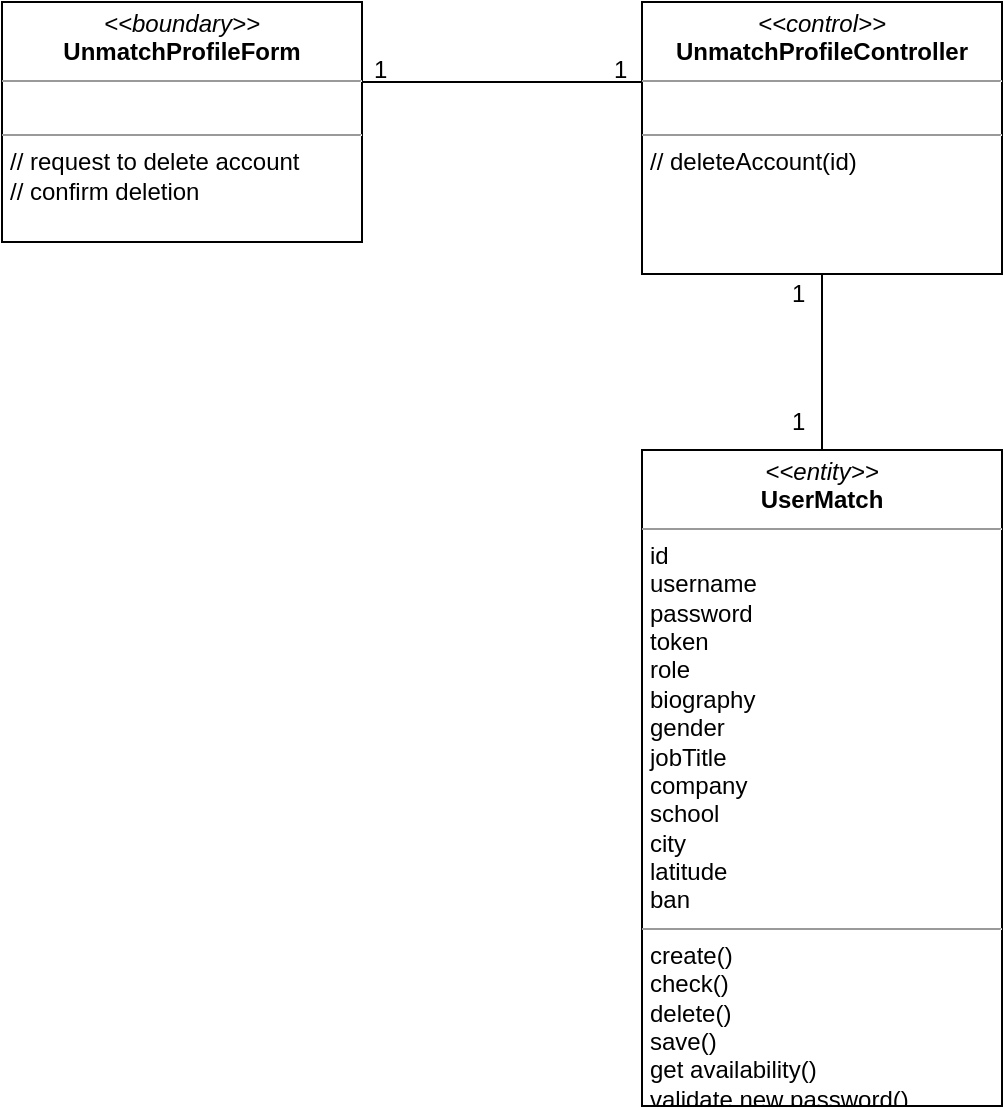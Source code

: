 <mxfile version="12.2.7" type="google" pages="1"><diagram id="nc45rWIu--dxIKSKCSLG" name="Page-1"><mxGraphModel dx="972" dy="534" grid="1" gridSize="8" guides="1" tooltips="1" connect="1" arrows="1" fold="1" page="1" pageScale="1" pageWidth="850" pageHeight="1100" math="0" shadow="0"><root><mxCell id="0"/><mxCell id="1" parent="0"/><mxCell id="NoUe57059lQJrPXfDK-P-1" value="&lt;p style=&quot;margin: 0px ; margin-top: 4px ; text-align: center&quot;&gt;&lt;i&gt;&amp;lt;&amp;lt;boundary&amp;gt;&amp;gt;&lt;/i&gt;&lt;br&gt;&lt;b&gt;UnmatchProfileForm&lt;/b&gt;&lt;/p&gt;&lt;hr size=&quot;1&quot;&gt;&lt;p style=&quot;margin: 0px ; margin-left: 4px&quot;&gt;&lt;font style=&quot;font-size: 6px&quot;&gt;&lt;br&gt;&lt;/font&gt;&lt;/p&gt;&lt;hr size=&quot;1&quot;&gt;&lt;p style=&quot;margin: 0px ; margin-left: 4px&quot;&gt;// request to delete account&lt;/p&gt;&lt;p style=&quot;margin: 0px ; margin-left: 4px&quot;&gt;// confirm deletion&lt;/p&gt;" style="verticalAlign=top;align=left;overflow=fill;fontSize=12;fontFamily=Helvetica;html=1;fillColor=#ffffff;" parent="1" vertex="1"><mxGeometry x="32" y="32" width="180" height="120" as="geometry"/></mxCell><mxCell id="NoUe57059lQJrPXfDK-P-3" value="&lt;p style=&quot;margin: 0px ; margin-top: 4px ; text-align: center&quot;&gt;&lt;i&gt;&amp;lt;&amp;lt;control&amp;gt;&amp;gt;&lt;/i&gt;&lt;br&gt;&lt;b&gt;UnmatchProfileController&lt;/b&gt;&lt;/p&gt;&lt;hr size=&quot;1&quot;&gt;&lt;p style=&quot;margin: 0px ; margin-left: 4px&quot;&gt;&lt;font style=&quot;font-size: 6px&quot;&gt;&lt;br&gt;&lt;/font&gt;&lt;/p&gt;&lt;hr size=&quot;1&quot;&gt;&lt;p style=&quot;margin: 0px ; margin-left: 4px&quot;&gt;// deleteAccount(id)&lt;/p&gt;" style="verticalAlign=top;align=left;overflow=fill;fontSize=12;fontFamily=Helvetica;html=1;fillColor=#ffffff;" parent="1" vertex="1"><mxGeometry x="352" y="32" width="180" height="136" as="geometry"/></mxCell><mxCell id="8ZyUbUmcFRbJx9lHxm7A-2" value="" style="endArrow=none;endFill=0;endSize=12;html=1;strokeWidth=1;" parent="1" edge="1"><mxGeometry width="160" relative="1" as="geometry"><mxPoint x="212" y="72" as="sourcePoint"/><mxPoint x="352" y="72" as="targetPoint"/></mxGeometry></mxCell><mxCell id="8ZyUbUmcFRbJx9lHxm7A-3" value="" style="endArrow=none;endFill=0;endSize=12;html=1;strokeWidth=1;exitX=0.5;exitY=1;exitDx=0;exitDy=0;entryX=0.5;entryY=0;entryDx=0;entryDy=0;" parent="1" source="NoUe57059lQJrPXfDK-P-3" edge="1"><mxGeometry width="160" relative="1" as="geometry"><mxPoint x="352" y="208" as="sourcePoint"/><mxPoint x="442" y="256" as="targetPoint"/></mxGeometry></mxCell><mxCell id="8ZyUbUmcFRbJx9lHxm7A-4" value="1" style="text;html=1;resizable=0;points=[];autosize=1;align=left;verticalAlign=top;spacingTop=-4;" parent="1" vertex="1"><mxGeometry x="216" y="56" width="16" height="24" as="geometry"/></mxCell><mxCell id="8ZyUbUmcFRbJx9lHxm7A-5" value="1" style="text;html=1;resizable=0;points=[];autosize=1;align=left;verticalAlign=top;spacingTop=-4;" parent="1" vertex="1"><mxGeometry x="336" y="56" width="16" height="24" as="geometry"/></mxCell><mxCell id="8ZyUbUmcFRbJx9lHxm7A-6" value="1" style="text;html=1;resizable=0;points=[];autosize=1;align=left;verticalAlign=top;spacingTop=-4;" parent="1" vertex="1"><mxGeometry x="425" y="168" width="16" height="24" as="geometry"/></mxCell><mxCell id="8ZyUbUmcFRbJx9lHxm7A-7" value="1" style="text;html=1;resizable=0;points=[];autosize=1;align=left;verticalAlign=top;spacingTop=-4;" parent="1" vertex="1"><mxGeometry x="425" y="232" width="16" height="24" as="geometry"/></mxCell><mxCell id="zi0pVS8HNmrhmgQdmO9C-1" value="&lt;p style=&quot;margin: 0px ; margin-top: 4px ; text-align: center&quot;&gt;&lt;i&gt;&amp;lt;&amp;lt;entity&amp;gt;&amp;gt;&lt;/i&gt;&lt;br&gt;&lt;b&gt;UserMatch&lt;/b&gt;&lt;/p&gt;&lt;hr size=&quot;1&quot;&gt;&lt;p style=&quot;margin: 0px ; margin-left: 4px&quot;&gt;&lt;font style=&quot;font-size: 12px&quot;&gt;id&lt;/font&gt;&lt;/p&gt;&lt;p style=&quot;margin: 0px ; margin-left: 4px&quot;&gt;&lt;font style=&quot;font-size: 12px&quot;&gt;username&lt;/font&gt;&lt;/p&gt;&lt;p style=&quot;margin: 0px ; margin-left: 4px&quot;&gt;&lt;font style=&quot;font-size: 12px&quot;&gt;password&lt;/font&gt;&lt;/p&gt;&lt;p style=&quot;margin: 0px ; margin-left: 4px&quot;&gt;&lt;font style=&quot;font-size: 12px&quot;&gt;token&lt;/font&gt;&lt;/p&gt;&lt;p style=&quot;margin: 0px ; margin-left: 4px&quot;&gt;&lt;font style=&quot;font-size: 12px&quot;&gt;role&lt;/font&gt;&lt;/p&gt;&lt;p style=&quot;margin: 0px ; margin-left: 4px&quot;&gt;&lt;font style=&quot;font-size: 12px&quot;&gt;biography&lt;/font&gt;&lt;/p&gt;&lt;p style=&quot;margin: 0px ; margin-left: 4px&quot;&gt;&lt;font style=&quot;font-size: 12px&quot;&gt;gender&lt;/font&gt;&lt;/p&gt;&lt;p style=&quot;margin: 0px ; margin-left: 4px&quot;&gt;&lt;font style=&quot;font-size: 12px&quot;&gt;jobTitle&lt;/font&gt;&lt;/p&gt;&lt;p style=&quot;margin: 0px ; margin-left: 4px&quot;&gt;&lt;font style=&quot;font-size: 12px&quot;&gt;company&lt;/font&gt;&lt;/p&gt;&lt;p style=&quot;margin: 0px ; margin-left: 4px&quot;&gt;&lt;font style=&quot;font-size: 12px&quot;&gt;school&lt;/font&gt;&lt;/p&gt;&lt;p style=&quot;margin: 0px ; margin-left: 4px&quot;&gt;&lt;font style=&quot;font-size: 12px&quot;&gt;city&lt;/font&gt;&lt;/p&gt;&lt;p style=&quot;margin: 0px ; margin-left: 4px&quot;&gt;&lt;font style=&quot;font-size: 12px&quot;&gt;latitude&lt;/font&gt;&lt;/p&gt;&lt;p style=&quot;margin: 0px ; margin-left: 4px&quot;&gt;&lt;font style=&quot;font-size: 12px&quot;&gt;ban&lt;/font&gt;&lt;/p&gt;&lt;hr size=&quot;1&quot;&gt;&lt;p style=&quot;margin: 0px ; margin-left: 4px&quot;&gt;create()&lt;/p&gt;&lt;p style=&quot;margin: 0px ; margin-left: 4px&quot;&gt;check()&lt;/p&gt;&lt;p style=&quot;margin: 0px ; margin-left: 4px&quot;&gt;delete()&lt;/p&gt;&lt;p style=&quot;margin: 0px ; margin-left: 4px&quot;&gt;save()&lt;/p&gt;&lt;p style=&quot;margin: 0px ; margin-left: 4px&quot;&gt;get availability()&lt;/p&gt;&lt;p style=&quot;margin: 0px ; margin-left: 4px&quot;&gt;validate new password()&lt;/p&gt;" style="verticalAlign=top;align=left;overflow=fill;fontSize=12;fontFamily=Helvetica;html=1;fillColor=#ffffff;" parent="1" vertex="1"><mxGeometry x="352" y="256" width="180" height="328" as="geometry"/></mxCell></root></mxGraphModel></diagram></mxfile>